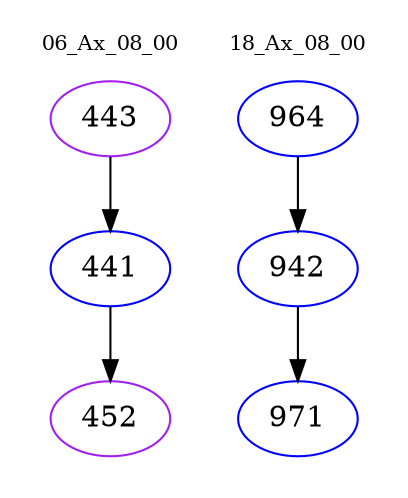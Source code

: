 digraph{
subgraph cluster_0 {
color = white
label = "06_Ax_08_00";
fontsize=10;
T0_443 [label="443", color="purple"]
T0_443 -> T0_441 [color="black"]
T0_441 [label="441", color="blue"]
T0_441 -> T0_452 [color="black"]
T0_452 [label="452", color="purple"]
}
subgraph cluster_1 {
color = white
label = "18_Ax_08_00";
fontsize=10;
T1_964 [label="964", color="blue"]
T1_964 -> T1_942 [color="black"]
T1_942 [label="942", color="blue"]
T1_942 -> T1_971 [color="black"]
T1_971 [label="971", color="blue"]
}
}
